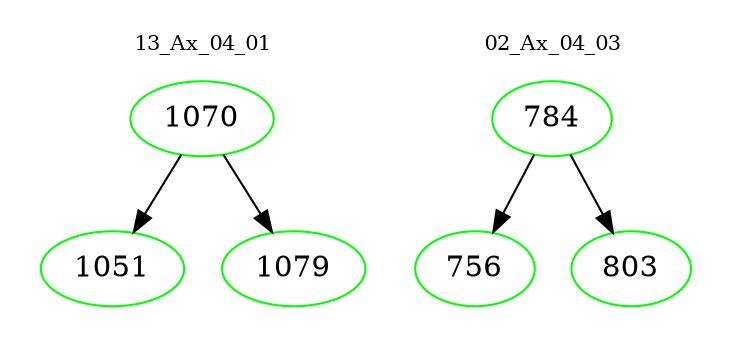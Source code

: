 digraph{
subgraph cluster_0 {
color = white
label = "13_Ax_04_01";
fontsize=10;
T0_1070 [label="1070", color="green"]
T0_1070 -> T0_1051 [color="black"]
T0_1051 [label="1051", color="green"]
T0_1070 -> T0_1079 [color="black"]
T0_1079 [label="1079", color="green"]
}
subgraph cluster_1 {
color = white
label = "02_Ax_04_03";
fontsize=10;
T1_784 [label="784", color="green"]
T1_784 -> T1_756 [color="black"]
T1_756 [label="756", color="green"]
T1_784 -> T1_803 [color="black"]
T1_803 [label="803", color="green"]
}
}
